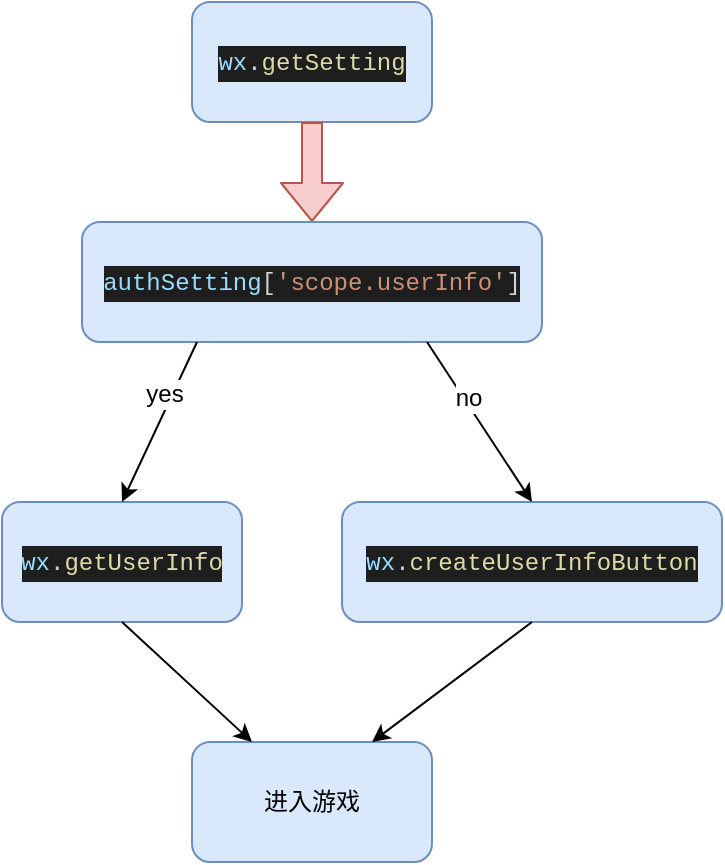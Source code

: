 <mxfile version="11.2.8" type="device" pages="1"><diagram id="KIppe9BPvNkKizta6j3m" name="第 1 页"><mxGraphModel dx="1426" dy="669" grid="1" gridSize="10" guides="1" tooltips="1" connect="1" arrows="1" fold="1" page="1" pageScale="1" pageWidth="827" pageHeight="1169" math="0" shadow="0"><root><mxCell id="0"/><mxCell id="1" parent="0"/><mxCell id="kYVW-MN6eBCQppPxdVYb-1" value="&lt;div style=&quot;color: rgb(212 , 212 , 212) ; background-color: rgb(30 , 30 , 30) ; font-family: &amp;#34;menlo&amp;#34; , &amp;#34;monaco&amp;#34; , &amp;#34;courier new&amp;#34; , monospace ; line-height: 18px ; white-space: pre&quot;&gt;&lt;span style=&quot;color: #9cdcfe&quot;&gt;wx&lt;/span&gt;.&lt;span style=&quot;color: #dcdcaa&quot;&gt;getSetting&lt;/span&gt;&lt;/div&gt;" style="rounded=1;whiteSpace=wrap;html=1;fillColor=#dae8fc;strokeColor=#6c8ebf;" vertex="1" parent="1"><mxGeometry x="345" y="140" width="120" height="60" as="geometry"/></mxCell><mxCell id="kYVW-MN6eBCQppPxdVYb-2" value="" style="shape=flexArrow;endArrow=classic;html=1;entryX=0.5;entryY=0;entryDx=0;entryDy=0;exitX=0.5;exitY=1;exitDx=0;exitDy=0;fillColor=#f8cecc;strokeColor=#b85450;" edge="1" parent="1" source="kYVW-MN6eBCQppPxdVYb-1" target="kYVW-MN6eBCQppPxdVYb-3"><mxGeometry width="50" height="50" relative="1" as="geometry"><mxPoint x="110" y="380" as="sourcePoint"/><mxPoint x="290" y="280" as="targetPoint"/></mxGeometry></mxCell><mxCell id="kYVW-MN6eBCQppPxdVYb-3" value="&lt;div style=&quot;color: rgb(212 , 212 , 212) ; background-color: rgb(30 , 30 , 30) ; font-family: &amp;#34;menlo&amp;#34; , &amp;#34;monaco&amp;#34; , &amp;#34;courier new&amp;#34; , monospace ; line-height: 18px ; white-space: pre&quot;&gt;&lt;span style=&quot;color: #9cdcfe&quot;&gt;authSetting&lt;/span&gt;[&lt;span style=&quot;color: #ce9178&quot;&gt;'scope.userInfo'&lt;/span&gt;]&lt;/div&gt;" style="rounded=1;whiteSpace=wrap;html=1;fillColor=#dae8fc;strokeColor=#6c8ebf;" vertex="1" parent="1"><mxGeometry x="290" y="250" width="230" height="60" as="geometry"/></mxCell><mxCell id="kYVW-MN6eBCQppPxdVYb-4" value="&lt;div style=&quot;color: rgb(212 , 212 , 212) ; background-color: rgb(30 , 30 , 30) ; font-family: &amp;#34;menlo&amp;#34; , &amp;#34;monaco&amp;#34; , &amp;#34;courier new&amp;#34; , monospace ; line-height: 18px ; white-space: pre&quot;&gt;&lt;span style=&quot;color: #9cdcfe&quot;&gt;wx&lt;/span&gt;.&lt;span style=&quot;color: #dcdcaa&quot;&gt;getUserInfo&lt;/span&gt;&lt;/div&gt;" style="rounded=1;whiteSpace=wrap;html=1;fillColor=#dae8fc;strokeColor=#6c8ebf;" vertex="1" parent="1"><mxGeometry x="250" y="390" width="120" height="60" as="geometry"/></mxCell><mxCell id="kYVW-MN6eBCQppPxdVYb-5" value="&lt;div style=&quot;color: rgb(212 , 212 , 212) ; background-color: rgb(30 , 30 , 30) ; font-family: &amp;#34;menlo&amp;#34; , &amp;#34;monaco&amp;#34; , &amp;#34;courier new&amp;#34; , monospace ; line-height: 18px ; white-space: pre&quot;&gt;&lt;span style=&quot;color: #9cdcfe&quot;&gt;wx&lt;/span&gt;.&lt;span style=&quot;color: #dcdcaa&quot;&gt;createUserInfoButton&lt;/span&gt;&lt;/div&gt;" style="rounded=1;whiteSpace=wrap;html=1;fillColor=#dae8fc;strokeColor=#6c8ebf;" vertex="1" parent="1"><mxGeometry x="420" y="390" width="190" height="60" as="geometry"/></mxCell><mxCell id="kYVW-MN6eBCQppPxdVYb-6" value="" style="endArrow=classic;html=1;exitX=0.25;exitY=1;exitDx=0;exitDy=0;entryX=0.5;entryY=0;entryDx=0;entryDy=0;" edge="1" parent="1" source="kYVW-MN6eBCQppPxdVYb-3" target="kYVW-MN6eBCQppPxdVYb-4"><mxGeometry width="50" height="50" relative="1" as="geometry"><mxPoint x="250" y="520" as="sourcePoint"/><mxPoint x="300" y="470" as="targetPoint"/></mxGeometry></mxCell><mxCell id="kYVW-MN6eBCQppPxdVYb-11" value="yes" style="text;html=1;resizable=0;points=[];align=center;verticalAlign=middle;labelBackgroundColor=#ffffff;" vertex="1" connectable="0" parent="kYVW-MN6eBCQppPxdVYb-6"><mxGeometry x="-0.309" y="-4" relative="1" as="geometry"><mxPoint as="offset"/></mxGeometry></mxCell><mxCell id="kYVW-MN6eBCQppPxdVYb-7" value="" style="endArrow=classic;html=1;exitX=0.75;exitY=1;exitDx=0;exitDy=0;entryX=0.5;entryY=0;entryDx=0;entryDy=0;" edge="1" parent="1" source="kYVW-MN6eBCQppPxdVYb-3" target="kYVW-MN6eBCQppPxdVYb-5"><mxGeometry width="50" height="50" relative="1" as="geometry"><mxPoint x="250" y="520" as="sourcePoint"/><mxPoint x="300" y="470" as="targetPoint"/></mxGeometry></mxCell><mxCell id="kYVW-MN6eBCQppPxdVYb-12" value="no" style="text;html=1;resizable=0;points=[];align=center;verticalAlign=middle;labelBackgroundColor=#ffffff;" vertex="1" connectable="0" parent="kYVW-MN6eBCQppPxdVYb-7"><mxGeometry x="-0.305" y="1" relative="1" as="geometry"><mxPoint x="1" as="offset"/></mxGeometry></mxCell><mxCell id="kYVW-MN6eBCQppPxdVYb-8" value="进入游戏" style="rounded=1;whiteSpace=wrap;html=1;fillColor=#dae8fc;strokeColor=#6c8ebf;" vertex="1" parent="1"><mxGeometry x="345" y="510" width="120" height="60" as="geometry"/></mxCell><mxCell id="kYVW-MN6eBCQppPxdVYb-9" value="" style="endArrow=classic;html=1;exitX=0.5;exitY=1;exitDx=0;exitDy=0;entryX=0.25;entryY=0;entryDx=0;entryDy=0;" edge="1" parent="1" source="kYVW-MN6eBCQppPxdVYb-4" target="kYVW-MN6eBCQppPxdVYb-8"><mxGeometry width="50" height="50" relative="1" as="geometry"><mxPoint x="250" y="660" as="sourcePoint"/><mxPoint x="300" y="610" as="targetPoint"/></mxGeometry></mxCell><mxCell id="kYVW-MN6eBCQppPxdVYb-10" value="" style="endArrow=classic;html=1;exitX=0.5;exitY=1;exitDx=0;exitDy=0;entryX=0.75;entryY=0;entryDx=0;entryDy=0;" edge="1" parent="1" source="kYVW-MN6eBCQppPxdVYb-5" target="kYVW-MN6eBCQppPxdVYb-8"><mxGeometry width="50" height="50" relative="1" as="geometry"><mxPoint x="240" y="740" as="sourcePoint"/><mxPoint x="290" y="690" as="targetPoint"/></mxGeometry></mxCell></root></mxGraphModel></diagram></mxfile>